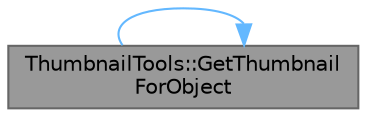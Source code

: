 digraph "ThumbnailTools::GetThumbnailForObject"
{
 // INTERACTIVE_SVG=YES
 // LATEX_PDF_SIZE
  bgcolor="transparent";
  edge [fontname=Helvetica,fontsize=10,labelfontname=Helvetica,labelfontsize=10];
  node [fontname=Helvetica,fontsize=10,shape=box,height=0.2,width=0.4];
  rankdir="LR";
  Node1 [id="Node000001",label="ThumbnailTools::GetThumbnail\lForObject",height=0.2,width=0.4,color="gray40", fillcolor="grey60", style="filled", fontcolor="black",tooltip="Returns the thumbnail for the specified object or NULL if one doesn't exist yet."];
  Node1 -> Node1 [id="edge1_Node000001_Node000001",color="steelblue1",style="solid",tooltip=" "];
}
